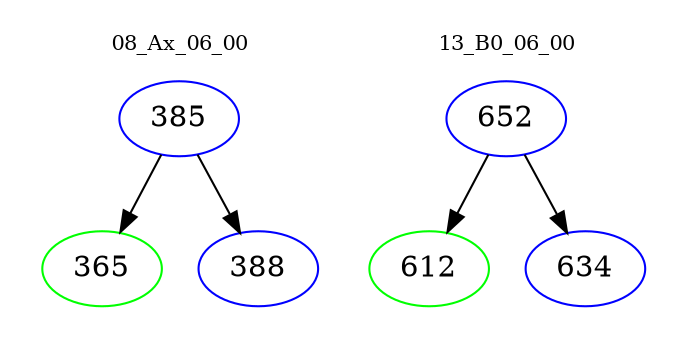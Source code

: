 digraph{
subgraph cluster_0 {
color = white
label = "08_Ax_06_00";
fontsize=10;
T0_385 [label="385", color="blue"]
T0_385 -> T0_365 [color="black"]
T0_365 [label="365", color="green"]
T0_385 -> T0_388 [color="black"]
T0_388 [label="388", color="blue"]
}
subgraph cluster_1 {
color = white
label = "13_B0_06_00";
fontsize=10;
T1_652 [label="652", color="blue"]
T1_652 -> T1_612 [color="black"]
T1_612 [label="612", color="green"]
T1_652 -> T1_634 [color="black"]
T1_634 [label="634", color="blue"]
}
}

